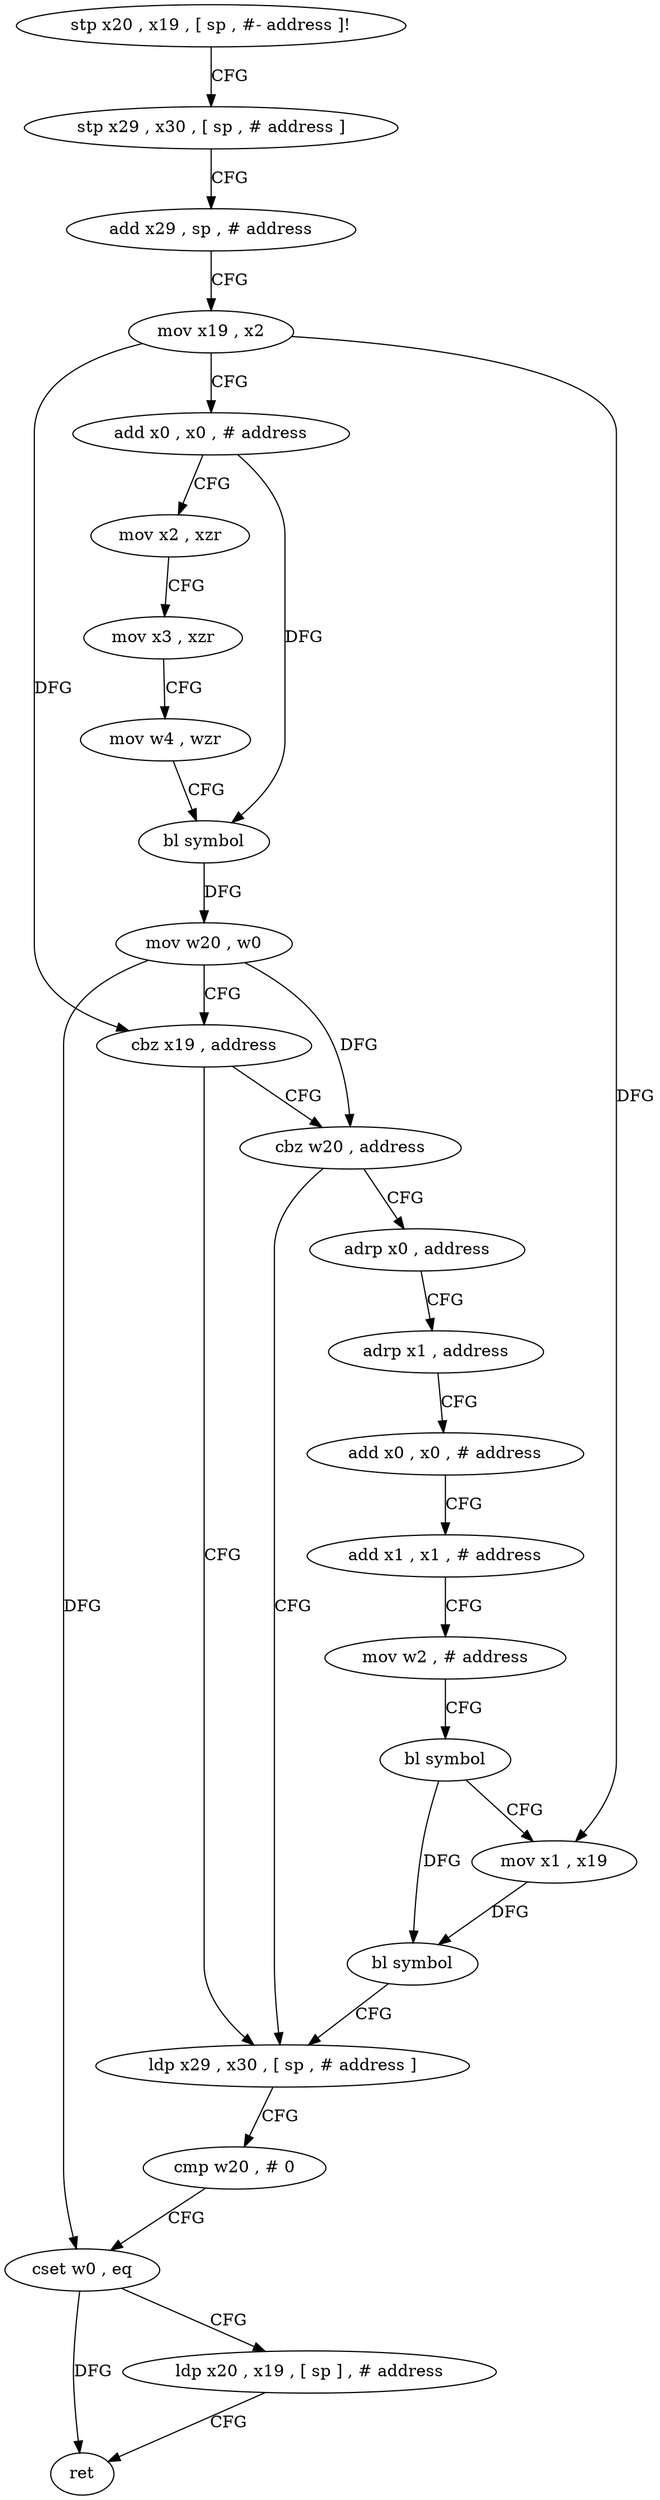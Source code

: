 digraph "func" {
"132712" [label = "stp x20 , x19 , [ sp , #- address ]!" ]
"132716" [label = "stp x29 , x30 , [ sp , # address ]" ]
"132720" [label = "add x29 , sp , # address" ]
"132724" [label = "mov x19 , x2" ]
"132728" [label = "add x0 , x0 , # address" ]
"132732" [label = "mov x2 , xzr" ]
"132736" [label = "mov x3 , xzr" ]
"132740" [label = "mov w4 , wzr" ]
"132744" [label = "bl symbol" ]
"132748" [label = "mov w20 , w0" ]
"132752" [label = "cbz x19 , address" ]
"132792" [label = "ldp x29 , x30 , [ sp , # address ]" ]
"132756" [label = "cbz w20 , address" ]
"132796" [label = "cmp w20 , # 0" ]
"132800" [label = "cset w0 , eq" ]
"132804" [label = "ldp x20 , x19 , [ sp ] , # address" ]
"132808" [label = "ret" ]
"132760" [label = "adrp x0 , address" ]
"132764" [label = "adrp x1 , address" ]
"132768" [label = "add x0 , x0 , # address" ]
"132772" [label = "add x1 , x1 , # address" ]
"132776" [label = "mov w2 , # address" ]
"132780" [label = "bl symbol" ]
"132784" [label = "mov x1 , x19" ]
"132788" [label = "bl symbol" ]
"132712" -> "132716" [ label = "CFG" ]
"132716" -> "132720" [ label = "CFG" ]
"132720" -> "132724" [ label = "CFG" ]
"132724" -> "132728" [ label = "CFG" ]
"132724" -> "132752" [ label = "DFG" ]
"132724" -> "132784" [ label = "DFG" ]
"132728" -> "132732" [ label = "CFG" ]
"132728" -> "132744" [ label = "DFG" ]
"132732" -> "132736" [ label = "CFG" ]
"132736" -> "132740" [ label = "CFG" ]
"132740" -> "132744" [ label = "CFG" ]
"132744" -> "132748" [ label = "DFG" ]
"132748" -> "132752" [ label = "CFG" ]
"132748" -> "132800" [ label = "DFG" ]
"132748" -> "132756" [ label = "DFG" ]
"132752" -> "132792" [ label = "CFG" ]
"132752" -> "132756" [ label = "CFG" ]
"132792" -> "132796" [ label = "CFG" ]
"132756" -> "132792" [ label = "CFG" ]
"132756" -> "132760" [ label = "CFG" ]
"132796" -> "132800" [ label = "CFG" ]
"132800" -> "132804" [ label = "CFG" ]
"132800" -> "132808" [ label = "DFG" ]
"132804" -> "132808" [ label = "CFG" ]
"132760" -> "132764" [ label = "CFG" ]
"132764" -> "132768" [ label = "CFG" ]
"132768" -> "132772" [ label = "CFG" ]
"132772" -> "132776" [ label = "CFG" ]
"132776" -> "132780" [ label = "CFG" ]
"132780" -> "132784" [ label = "CFG" ]
"132780" -> "132788" [ label = "DFG" ]
"132784" -> "132788" [ label = "DFG" ]
"132788" -> "132792" [ label = "CFG" ]
}
